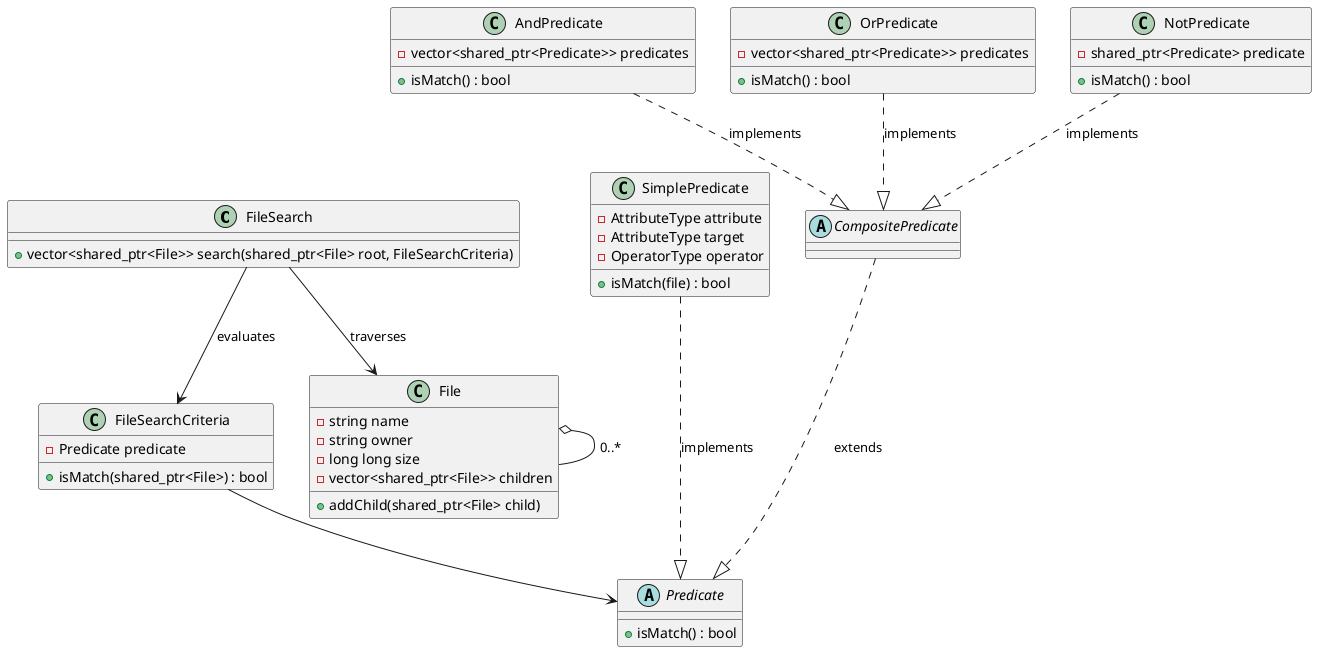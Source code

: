 @startuml
class FileSearch {
    + vector<shared_ptr<File>> search(shared_ptr<File> root, FileSearchCriteria)
}
FileSearch --> FileSearchCriteria : evaluates
FileSearch --> File : traverses

class File {
    -string name
    -string owner
    - long long size
    - vector<shared_ptr<File>> children
    + addChild(shared_ptr<File> child)
}
File  o-- File: 0..*

class FileSearchCriteria {
    - Predicate predicate
    + isMatch(shared_ptr<File>) : bool
}
FileSearchCriteria --> Predicate

abstract class Predicate {
    + isMatch() : bool
}

class SimplePredicate {
    - AttributeType attribute
    - AttributeType target
    - OperatorType operator
    + isMatch(file) : bool
}

abstract class CompositePredicate {
}

class AndPredicate {
    - vector<shared_ptr<Predicate>> predicates
    + isMatch() : bool
}
class OrPredicate {
    - vector<shared_ptr<Predicate>> predicates
    + isMatch() : bool
}
class NotPredicate {
    - shared_ptr<Predicate> predicate
    + isMatch() : bool
}
AndPredicate ..|> CompositePredicate : implements
OrPredicate ..|> CompositePredicate : implements
NotPredicate ..|> CompositePredicate : implements

SimplePredicate ..-|> Predicate : implements
CompositePredicate ..-|> Predicate : extends

@enduml